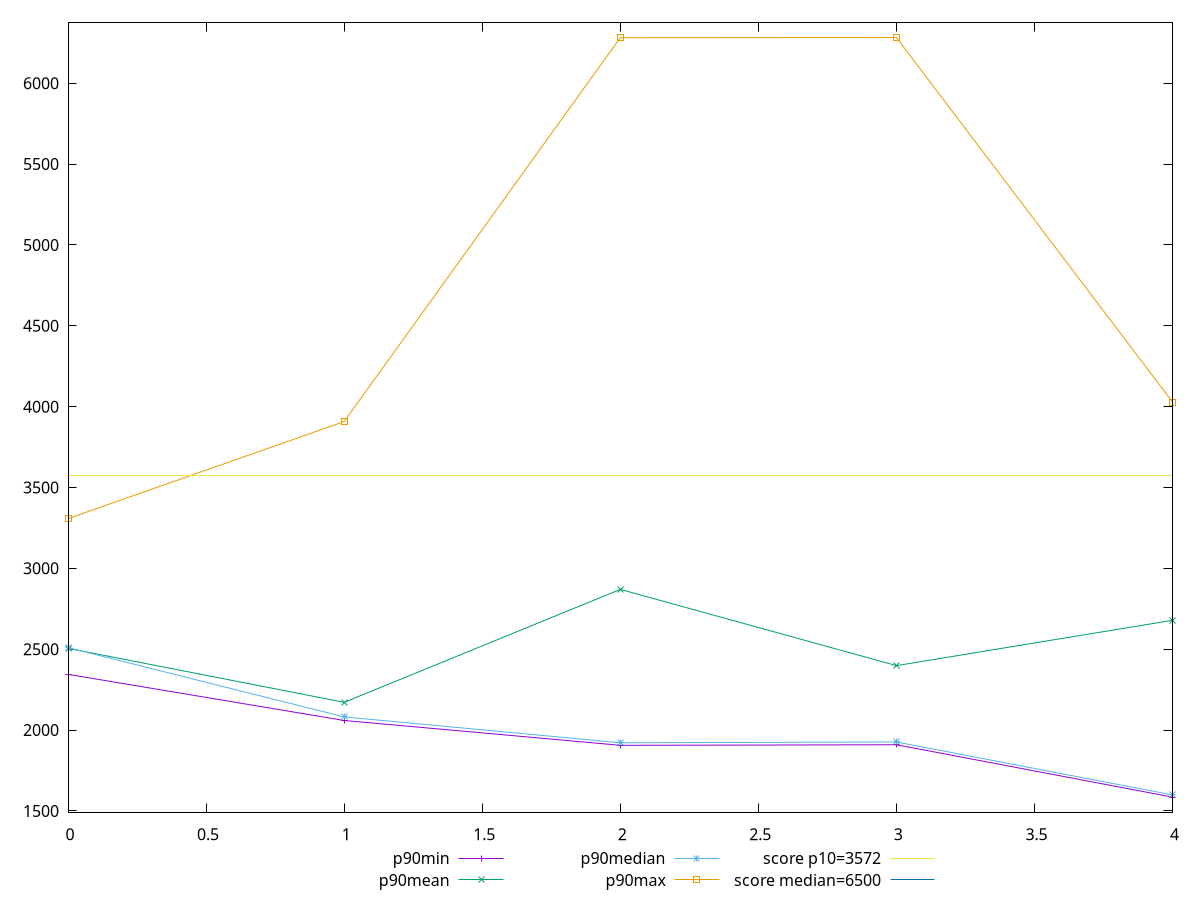 reset

$p90Min <<EOF
0 2344.6229999999996
1 2059.3695000000002
2 1906.0105
3 1909.4185000000002
4 1585.5263999999997
EOF

$p90Mean <<EOF
0 2505.4951803191475
1 2171.721519680851
2 2869.9649616656243
3 2398.680852659574
4 2678.9848718085095
EOF

$p90Median <<EOF
0 2509.6105000000002
1 2081.64055
2 1921.614125
3 1926.5066499999998
4 1599.0545
EOF

$p90Max <<EOF
0 3307.7509999999993
1 3907.625000000001
2 6280.571
3 6282.2429999999995
4 4028.4919999999997
EOF

set key outside below
set xrange [0:4]
set yrange [1491.5920679999997:6376.177331999999]
set trange [1491.5920679999997:6376.177331999999]
set terminal svg size 640, 560 enhanced background rgb 'white'
set output "report_00019_2021-02-10T18-14-37.922Z//first-cpu-idle/progression/value.svg"

plot $p90Min title "p90min" with linespoints, \
     $p90Mean title "p90mean" with linespoints, \
     $p90Median title "p90median" with linespoints, \
     $p90Max title "p90max" with linespoints, \
     3572 title "score p10=3572", \
     6500 title "score median=6500"

reset
